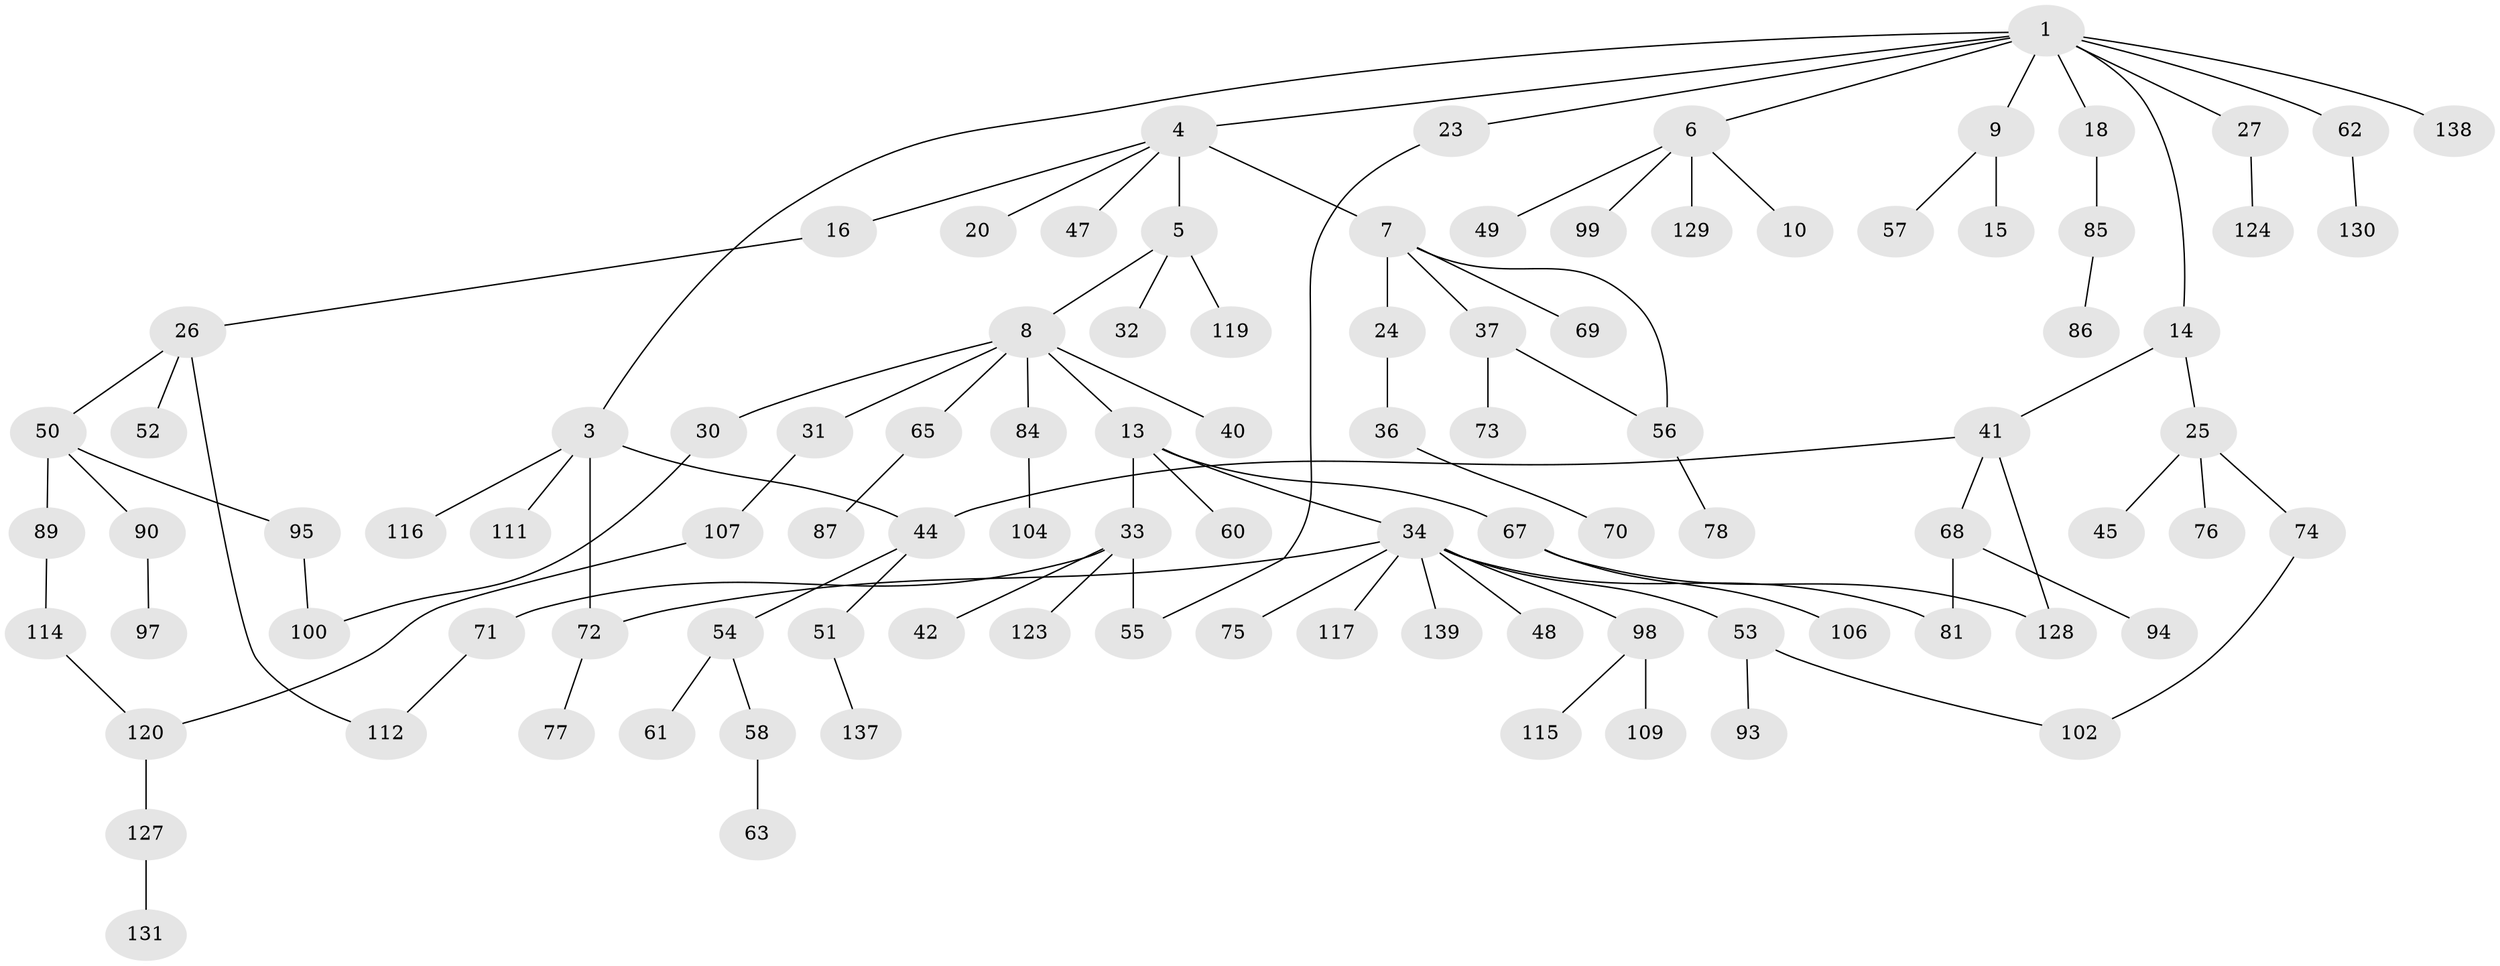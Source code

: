 // original degree distribution, {3: 0.17142857142857143, 9: 0.014285714285714285, 7: 0.007142857142857143, 4: 0.06428571428571428, 5: 0.02142857142857143, 6: 0.007142857142857143, 1: 0.38571428571428573, 2: 0.32857142857142857}
// Generated by graph-tools (version 1.1) at 2025/41/03/06/25 10:41:26]
// undirected, 98 vertices, 107 edges
graph export_dot {
graph [start="1"]
  node [color=gray90,style=filled];
  1 [super="+2"];
  3 [super="+35"];
  4 [super="+11"];
  5 [super="+12"];
  6 [super="+46"];
  7 [super="+29"];
  8 [super="+17"];
  9;
  10;
  13 [super="+22"];
  14;
  15;
  16;
  18 [super="+19"];
  20 [super="+21"];
  23 [super="+101"];
  24;
  25 [super="+28"];
  26 [super="+43"];
  27 [super="+38"];
  30 [super="+83"];
  31;
  32;
  33 [super="+39"];
  34 [super="+66"];
  36;
  37 [super="+92"];
  40;
  41 [super="+140"];
  42;
  44 [super="+59"];
  45 [super="+122"];
  47;
  48;
  49;
  50;
  51;
  52;
  53 [super="+64"];
  54 [super="+103"];
  55;
  56 [super="+82"];
  57 [super="+134"];
  58;
  60;
  61;
  62 [super="+110"];
  63;
  65 [super="+118"];
  67 [super="+79"];
  68 [super="+96"];
  69 [super="+91"];
  70 [super="+133"];
  71;
  72 [super="+125"];
  73;
  74 [super="+88"];
  75;
  76;
  77 [super="+113"];
  78 [super="+80"];
  81;
  84;
  85 [super="+136"];
  86;
  87 [super="+105"];
  89;
  90;
  93;
  94;
  95 [super="+108"];
  97;
  98;
  99;
  100;
  102 [super="+121"];
  104;
  106;
  107;
  109;
  111;
  112 [super="+135"];
  114;
  115;
  116;
  117;
  119;
  120 [super="+126"];
  123;
  124;
  127;
  128 [super="+132"];
  129;
  130;
  131;
  137;
  138;
  139;
  1 -- 18;
  1 -- 23;
  1 -- 3;
  1 -- 4;
  1 -- 6;
  1 -- 9;
  1 -- 138;
  1 -- 14;
  1 -- 27;
  1 -- 62;
  3 -- 72;
  3 -- 116;
  3 -- 44;
  3 -- 111;
  4 -- 5 [weight=2];
  4 -- 7;
  4 -- 20;
  4 -- 47;
  4 -- 16;
  5 -- 8;
  5 -- 119;
  5 -- 32;
  6 -- 10;
  6 -- 49;
  6 -- 129;
  6 -- 99;
  7 -- 24;
  7 -- 37;
  7 -- 56;
  7 -- 69;
  8 -- 13;
  8 -- 31;
  8 -- 40;
  8 -- 65;
  8 -- 84;
  8 -- 30;
  9 -- 15;
  9 -- 57;
  13 -- 33;
  13 -- 34;
  13 -- 60;
  13 -- 67;
  14 -- 25;
  14 -- 41;
  16 -- 26;
  18 -- 85;
  23 -- 55;
  24 -- 36;
  25 -- 45;
  25 -- 74;
  25 -- 76;
  26 -- 112;
  26 -- 50;
  26 -- 52;
  27 -- 124;
  30 -- 100;
  31 -- 107;
  33 -- 71;
  33 -- 55;
  33 -- 42;
  33 -- 123;
  34 -- 48;
  34 -- 53;
  34 -- 72;
  34 -- 75;
  34 -- 81;
  34 -- 98;
  34 -- 117;
  34 -- 139;
  36 -- 70;
  37 -- 73;
  37 -- 56;
  41 -- 68;
  41 -- 128;
  41 -- 44;
  44 -- 51;
  44 -- 54;
  50 -- 89;
  50 -- 90;
  50 -- 95;
  51 -- 137;
  53 -- 93;
  53 -- 102;
  54 -- 58;
  54 -- 61;
  56 -- 78;
  58 -- 63;
  62 -- 130;
  65 -- 87;
  67 -- 128;
  67 -- 106;
  68 -- 94;
  68 -- 81;
  71 -- 112;
  72 -- 77;
  74 -- 102;
  84 -- 104;
  85 -- 86;
  89 -- 114;
  90 -- 97;
  95 -- 100;
  98 -- 109;
  98 -- 115;
  107 -- 120;
  114 -- 120;
  120 -- 127;
  127 -- 131;
}
